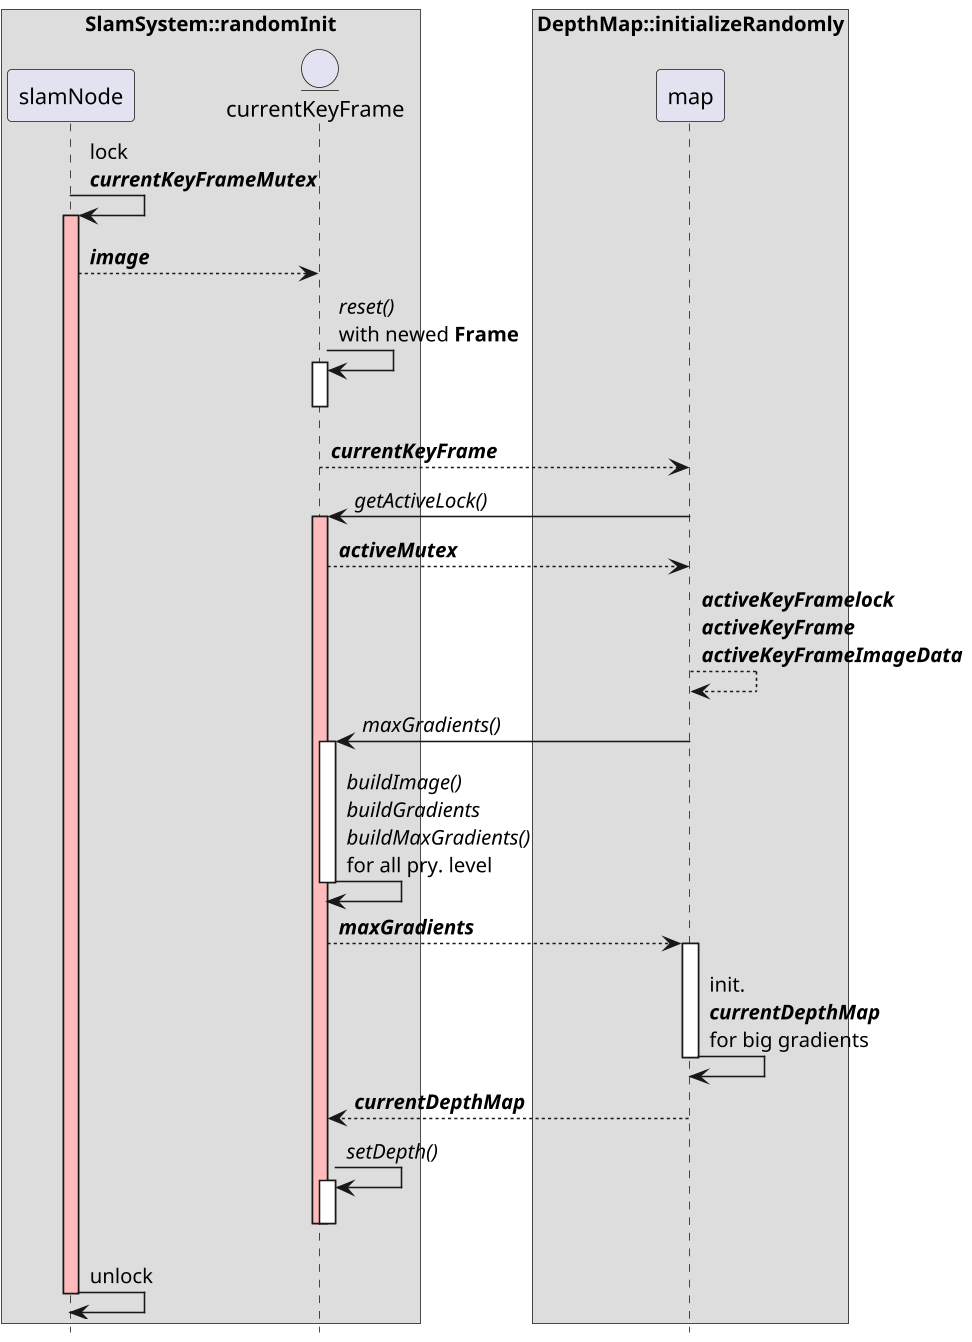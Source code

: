 @startuml
skinparam dpi 150
hide footbox

entity currentKeyFrame
box "SlamSystem::randomInit"
participant slamNode
participant currentKeyFrame
end box

box "DepthMap::initializeRandomly"
participant map
end box

slamNode -> slamNode : lock\n//**currentKeyFrameMutex**//
activate slamNode #FFBBBB

slamNode --> currentKeyFrame : //**image**//

currentKeyFrame -> currentKeyFrame: //reset()//\nwith newed **Frame**
activate currentKeyFrame
deactivate currentKeyFrame

currentKeyFrame --> map : //**currentKeyFrame**//
map -> currentKeyFrame : //getActiveLock()//
activate currentKeyFrame #FFBBBB

currentKeyFrame --> map : //**activeMutex**//

map --> map : //**activeKeyFramelock**//\n//**activeKeyFrame**//\n//**activeKeyFrameImageData**//
map -> currentKeyFrame : //maxGradients()//

activate currentKeyFrame

currentKeyFrame -> currentKeyFrame : //buildImage()//\n//buildGradients//\n//buildMaxGradients()//\nfor all pry. level

deactivate currentKeyFrame

currentKeyFrame --> map : //**maxGradients**//

activate map
map -> map : init. \n//**currentDepthMap**//\nfor big gradients
deactivate map
map --> currentKeyFrame : //**currentDepthMap**//

currentKeyFrame -> currentKeyFrame : //setDepth()//
activate currentKeyFrame

deactivate currentKeyFrame
deactivate currentKeyFrame

slamNode -> slamNode : unlock
deactivate slamNode


@enduml
